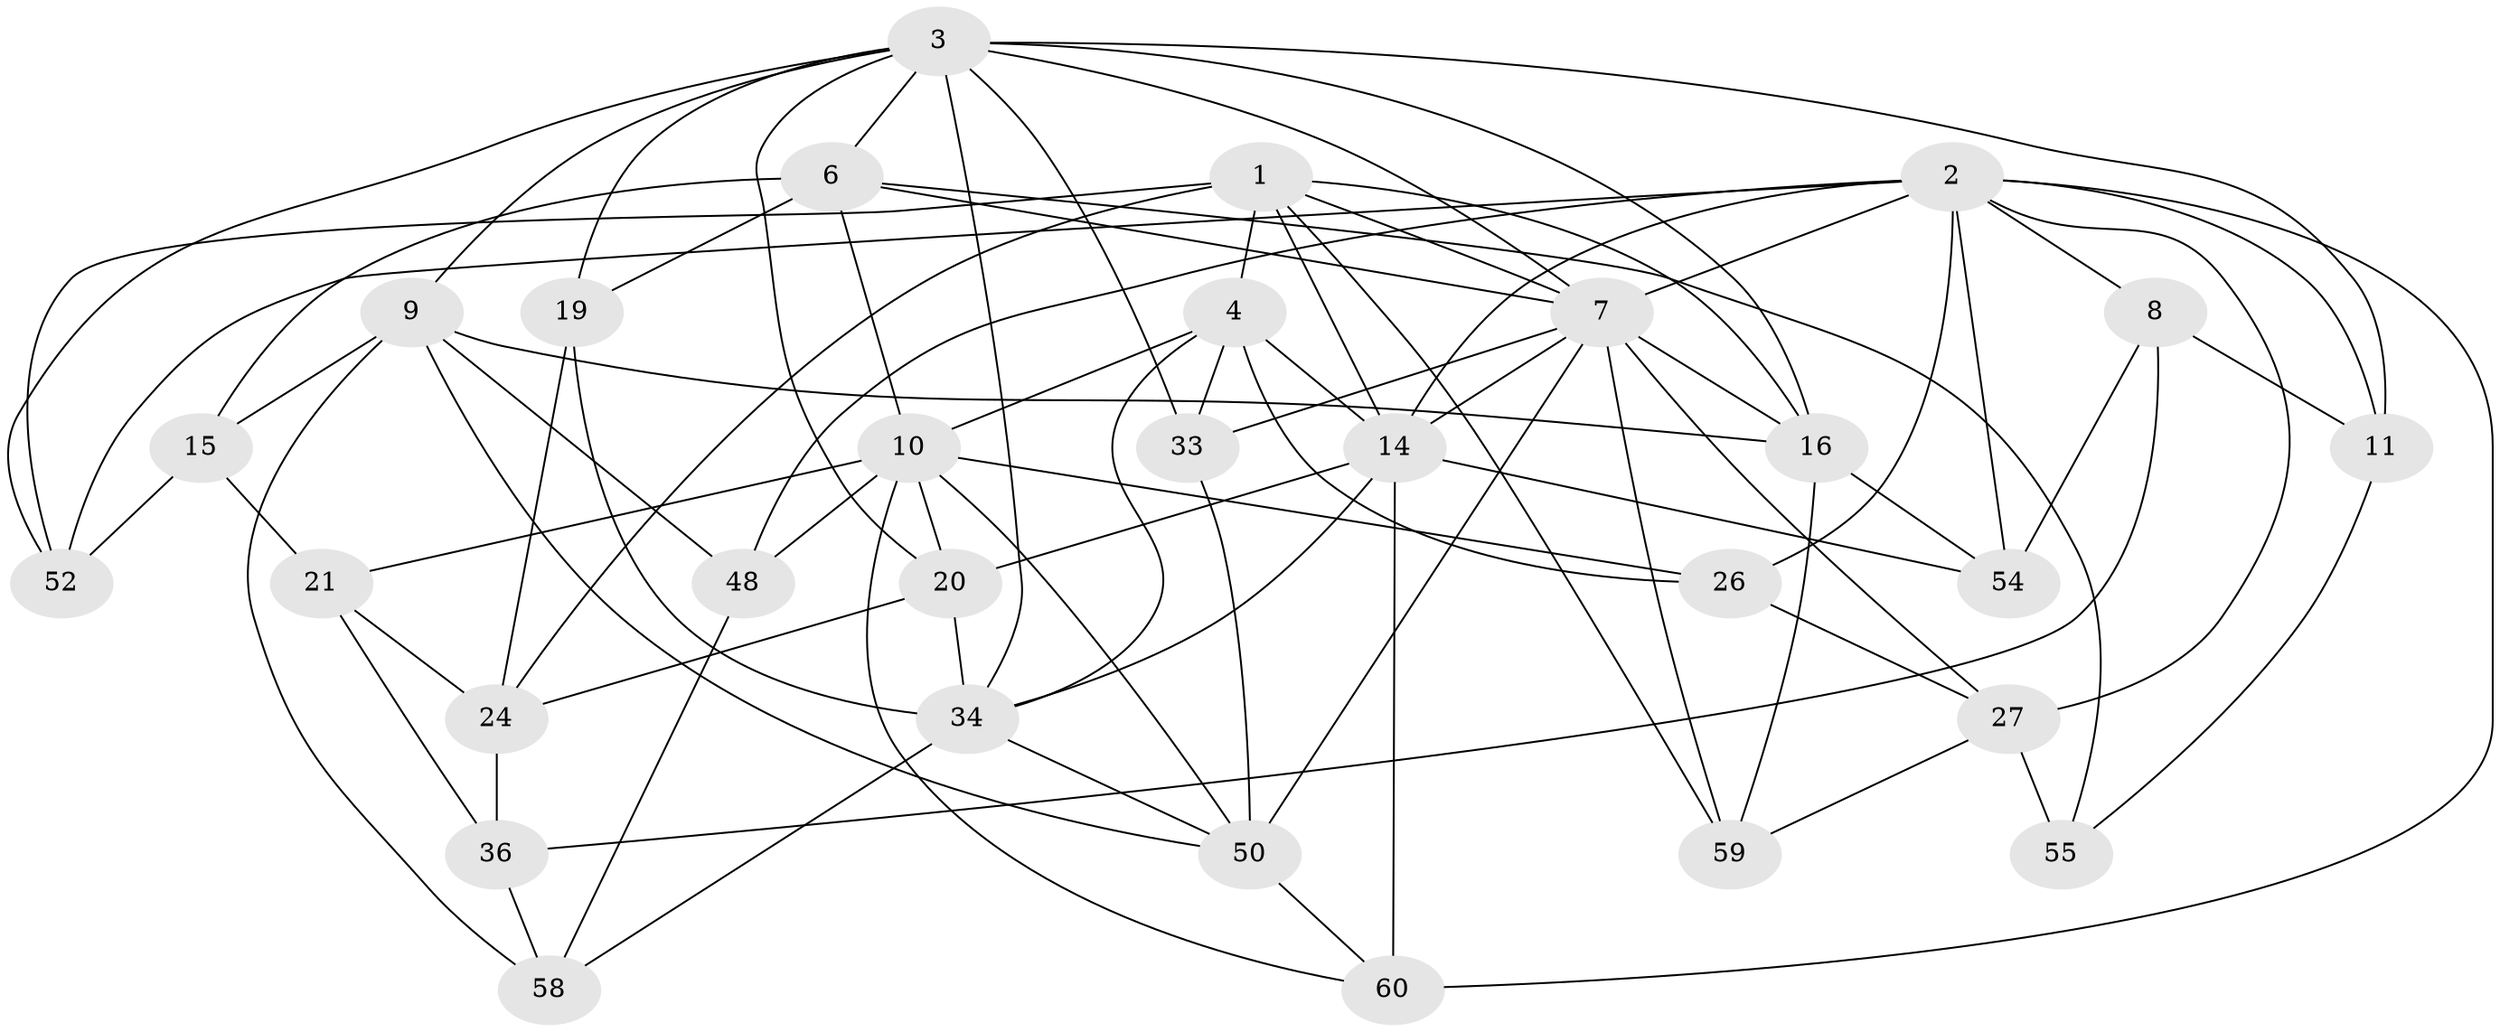 // original degree distribution, {4: 1.0}
// Generated by graph-tools (version 1.1) at 2025/16/03/09/25 04:16:22]
// undirected, 30 vertices, 82 edges
graph export_dot {
graph [start="1"]
  node [color=gray90,style=filled];
  1 [super="+41+37"];
  2 [super="+29+43+18"];
  3 [super="+23+5"];
  4 [super="+57"];
  6 [super="+25"];
  7 [super="+13+30+49"];
  8;
  9 [super="+17"];
  10 [super="+28"];
  11;
  14 [super="+40+45"];
  15;
  16 [super="+44"];
  19;
  20 [super="+22"];
  21;
  24 [super="+31"];
  26;
  27 [super="+47+38"];
  33;
  34 [super="+56+61"];
  36;
  48;
  50 [super="+53"];
  52;
  54;
  55;
  58;
  59;
  60;
  1 -- 24 [weight=2];
  1 -- 59;
  1 -- 4;
  1 -- 16;
  1 -- 52;
  1 -- 7;
  1 -- 14;
  2 -- 60;
  2 -- 8;
  2 -- 11;
  2 -- 52;
  2 -- 7 [weight=5];
  2 -- 27 [weight=3];
  2 -- 48;
  2 -- 54;
  2 -- 26;
  2 -- 14;
  3 -- 19;
  3 -- 16;
  3 -- 11;
  3 -- 52;
  3 -- 34;
  3 -- 33;
  3 -- 20;
  3 -- 6;
  3 -- 9;
  3 -- 7;
  4 -- 10;
  4 -- 26;
  4 -- 33;
  4 -- 34;
  4 -- 14;
  6 -- 55;
  6 -- 10;
  6 -- 19;
  6 -- 15;
  6 -- 7;
  7 -- 50;
  7 -- 59;
  7 -- 16;
  7 -- 27;
  7 -- 33;
  7 -- 14;
  8 -- 54;
  8 -- 36;
  8 -- 11;
  9 -- 16;
  9 -- 15;
  9 -- 58;
  9 -- 48;
  9 -- 50;
  10 -- 21;
  10 -- 20;
  10 -- 48;
  10 -- 50;
  10 -- 26;
  10 -- 60;
  11 -- 55;
  14 -- 60;
  14 -- 20;
  14 -- 54;
  14 -- 34;
  15 -- 21;
  15 -- 52;
  16 -- 59;
  16 -- 54;
  19 -- 24;
  19 -- 34;
  20 -- 34 [weight=2];
  20 -- 24;
  21 -- 24;
  21 -- 36;
  24 -- 36;
  26 -- 27;
  27 -- 59;
  27 -- 55 [weight=2];
  33 -- 50;
  34 -- 50;
  34 -- 58;
  36 -- 58;
  48 -- 58;
  50 -- 60;
}
